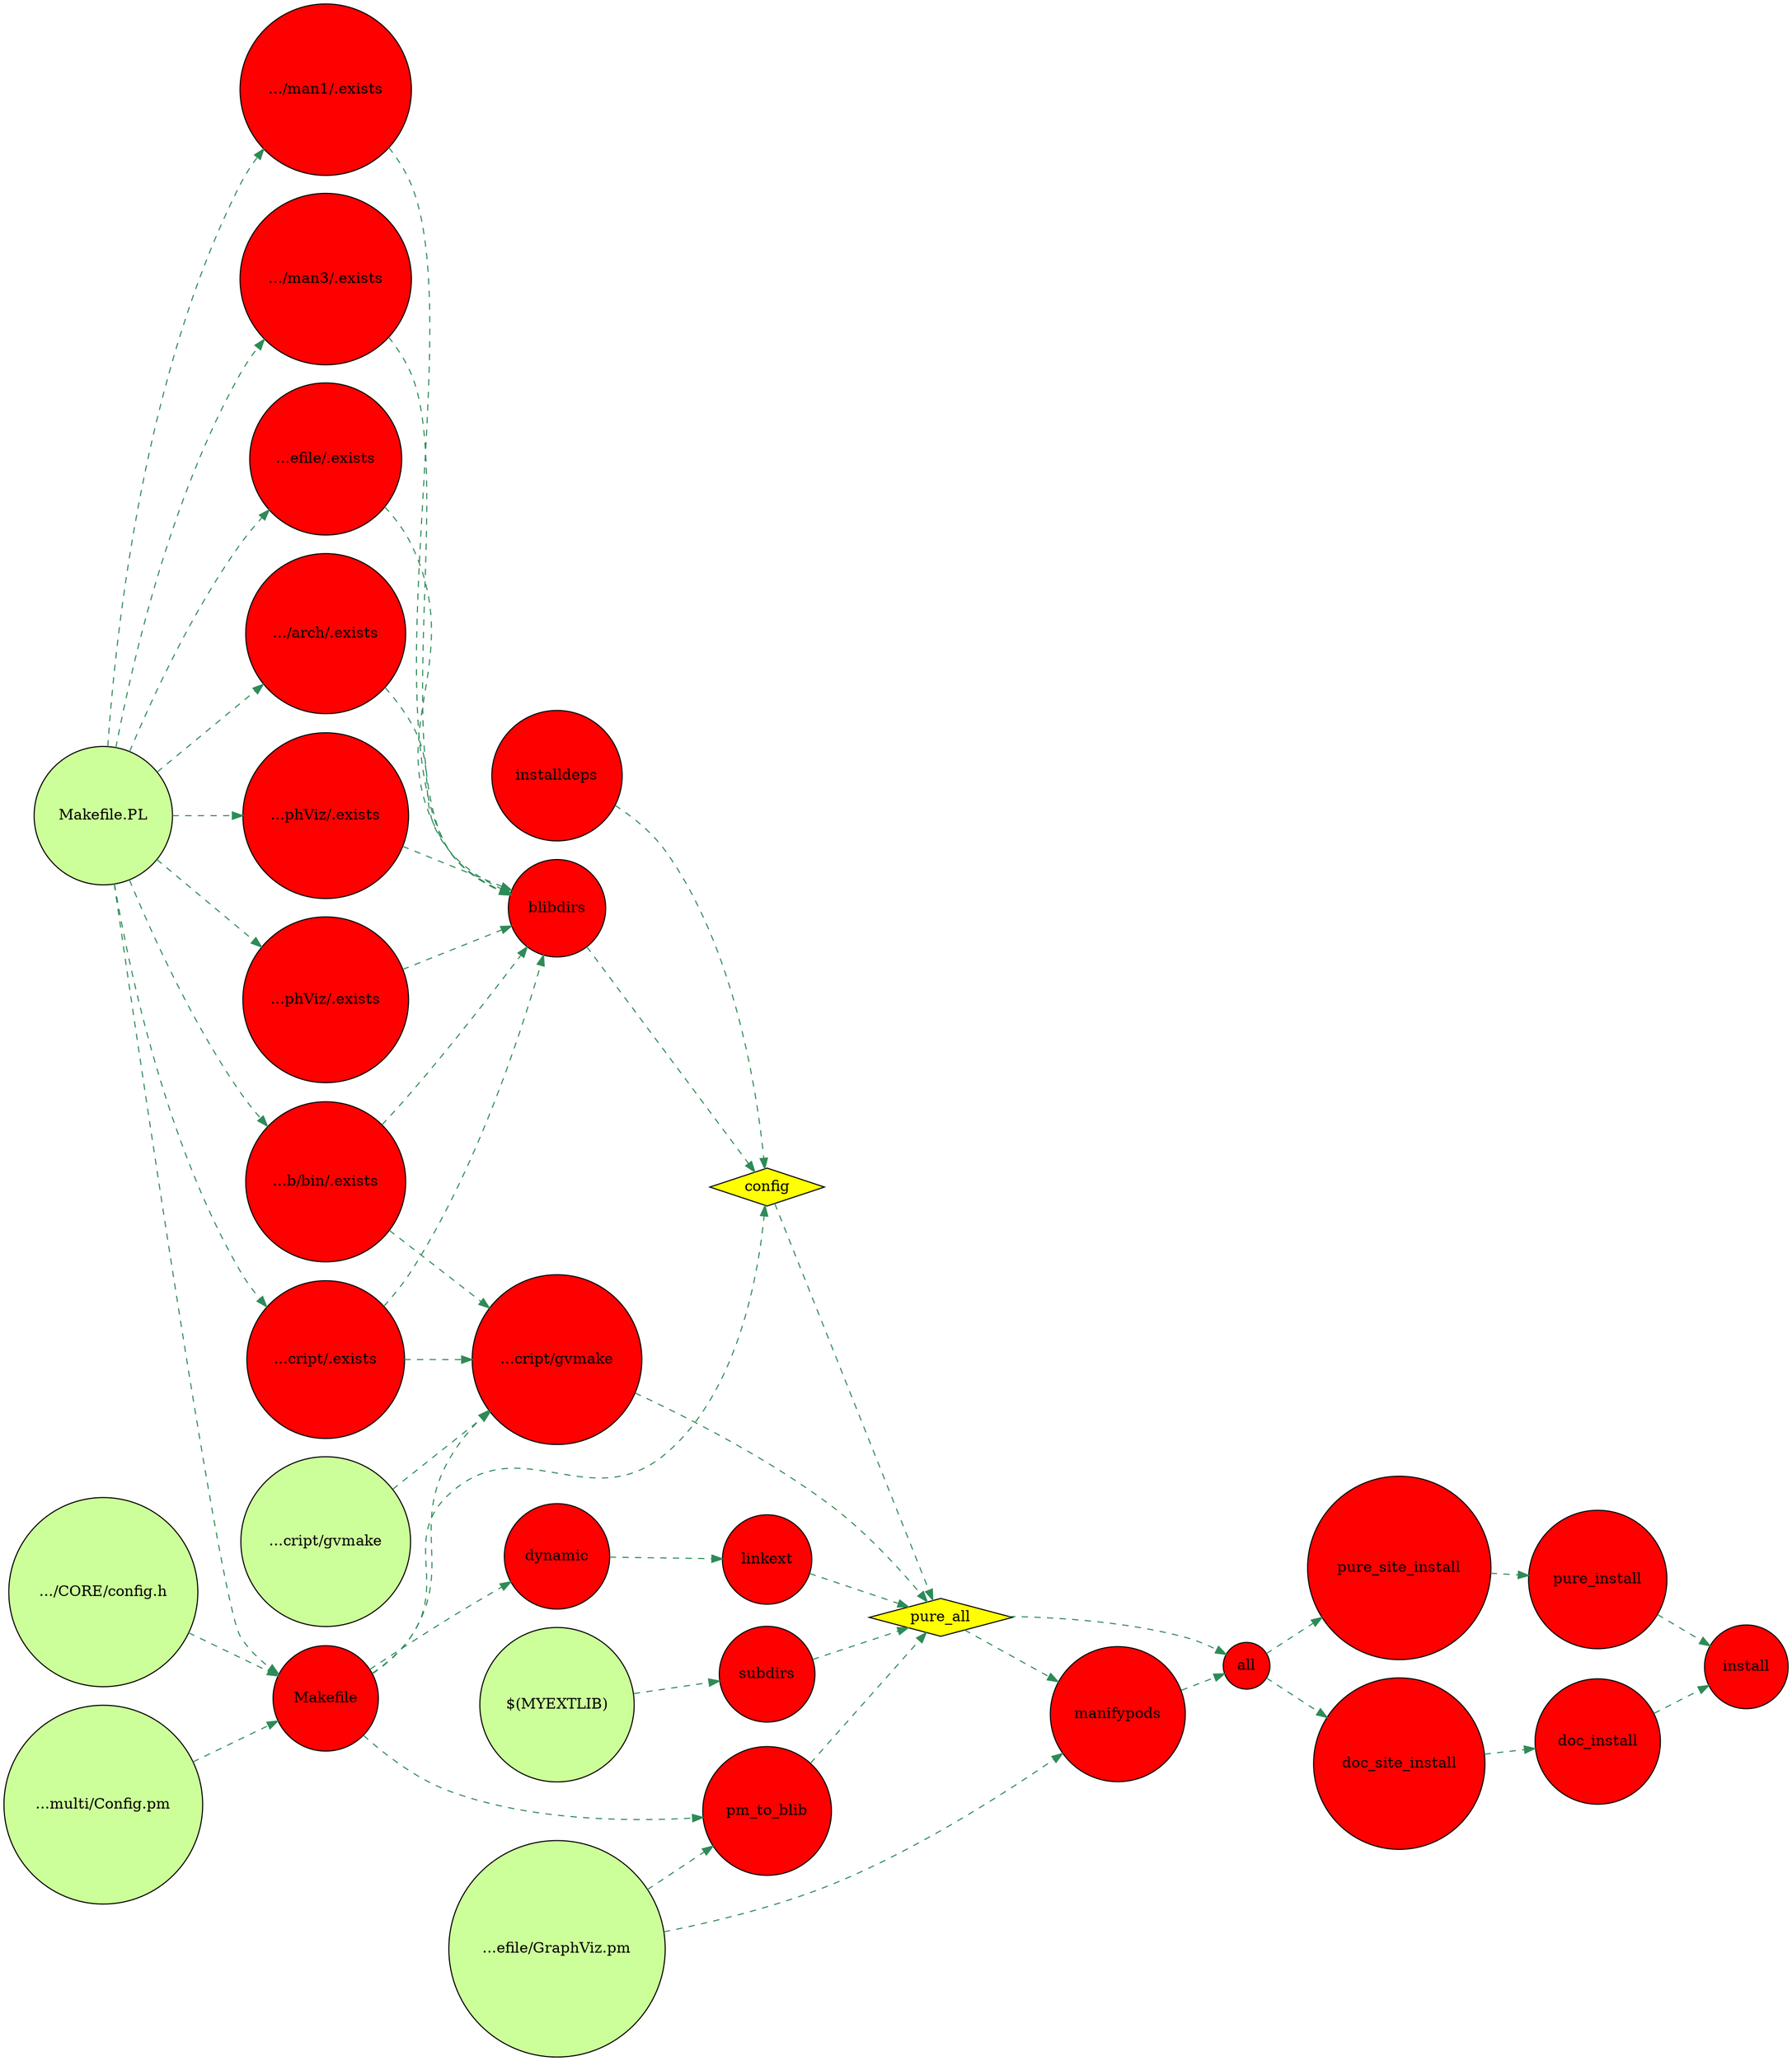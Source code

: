 digraph install {
	graph [rankdir=LR, ratio=auto];
	node [label="\N", fillcolor=red, shape=circle, style=filled];
	edge [color=seagreen, style=dashed];
	install [label=install];
	pure_install [label=pure_install];
	pure_site_install [label=pure_site_install];
	all [label=all];
	pure_all [label=pure_all, fillcolor=yellow, shape=diamond];
	config [label=config, fillcolor=yellow, shape=diamond];
	Makefile [label=Makefile];
	node1 [label="Makefile.PL", fillcolor="#ccff99", URL=Makefile_PL];
	node2 [label="...multi/Config.pm", fillcolor="#ccff99", URL="_usr_lib64_perl5_5_10_1_x86_64-linux-thread-multi_Config_pm"];
	node3 [label=".../CORE/config.h", fillcolor="#ccff99", URL="_usr_lib64_perl5_5_10_1_x86_64-linux-thread-multi_CORE_config_h"];
	blibdirs [label=blibdirs];
	node4 [label="...efile/.exists"];
	node5 [label=".../arch/.exists"];
	node6 [label="...phViz/.exists"];
	node7 [label="...phViz/.exists"];
	node8 [label="...b/bin/.exists"];
	node9 [label="...cript/.exists"];
	node10 [label=".../man1/.exists"];
	node11 [label=".../man3/.exists"];
	installdeps [label=installdeps];
	pm_to_blib [label=pm_to_blib];
	node12 [label="...efile/GraphViz.pm", fillcolor="#ccff99", URL=lib_Makefile_GraphViz_pm];
	subdirs [label=subdirs];
	node13 [label="$(MYEXTLIB)", fillcolor="#ccff99", URL="$(MYEXTLIB)"];
	linkext [label=linkext];
	dynamic [label=dynamic];
	node14 [label="...cript/gvmake"];
	node15 [label="...cript/gvmake", fillcolor="#ccff99", URL=script_gvmake];
	manifypods [label=manifypods];
	doc_install [label=doc_install];
	doc_site_install [label=doc_site_install];
	node13 -> subdirs;
	node3 -> Makefile;
	node2 -> Makefile;
	Makefile -> node14;
	Makefile -> config;
	Makefile -> dynamic;
	Makefile -> pm_to_blib;
	node1 -> Makefile;
	node1 -> node5;
	node1 -> node7;
	node1 -> node8;
	node1 -> node4;
	node1 -> node6;
	node1 -> node10;
	node1 -> node11;
	node1 -> node9;
	all -> doc_site_install;
	all -> pure_site_install;
	node5 -> blibdirs;
	node7 -> blibdirs;
	node8 -> node14;
	node8 -> blibdirs;
	node4 -> blibdirs;
	node6 -> blibdirs;
	node10 -> blibdirs;
	node11 -> blibdirs;
	node9 -> node14;
	node9 -> blibdirs;
	node14 -> pure_all;
	blibdirs -> config;
	config -> pure_all;
	doc_install -> install;
	doc_site_install -> doc_install;
	dynamic -> linkext;
	installdeps -> config;
	node12 -> manifypods;
	node12 -> pm_to_blib;
	linkext -> pure_all;
	manifypods -> all;
	pm_to_blib -> pure_all;
	pure_all -> all;
	pure_all -> manifypods;
	pure_install -> install;
	pure_site_install -> pure_install;
	node15 -> node14;
	subdirs -> pure_all;
}
